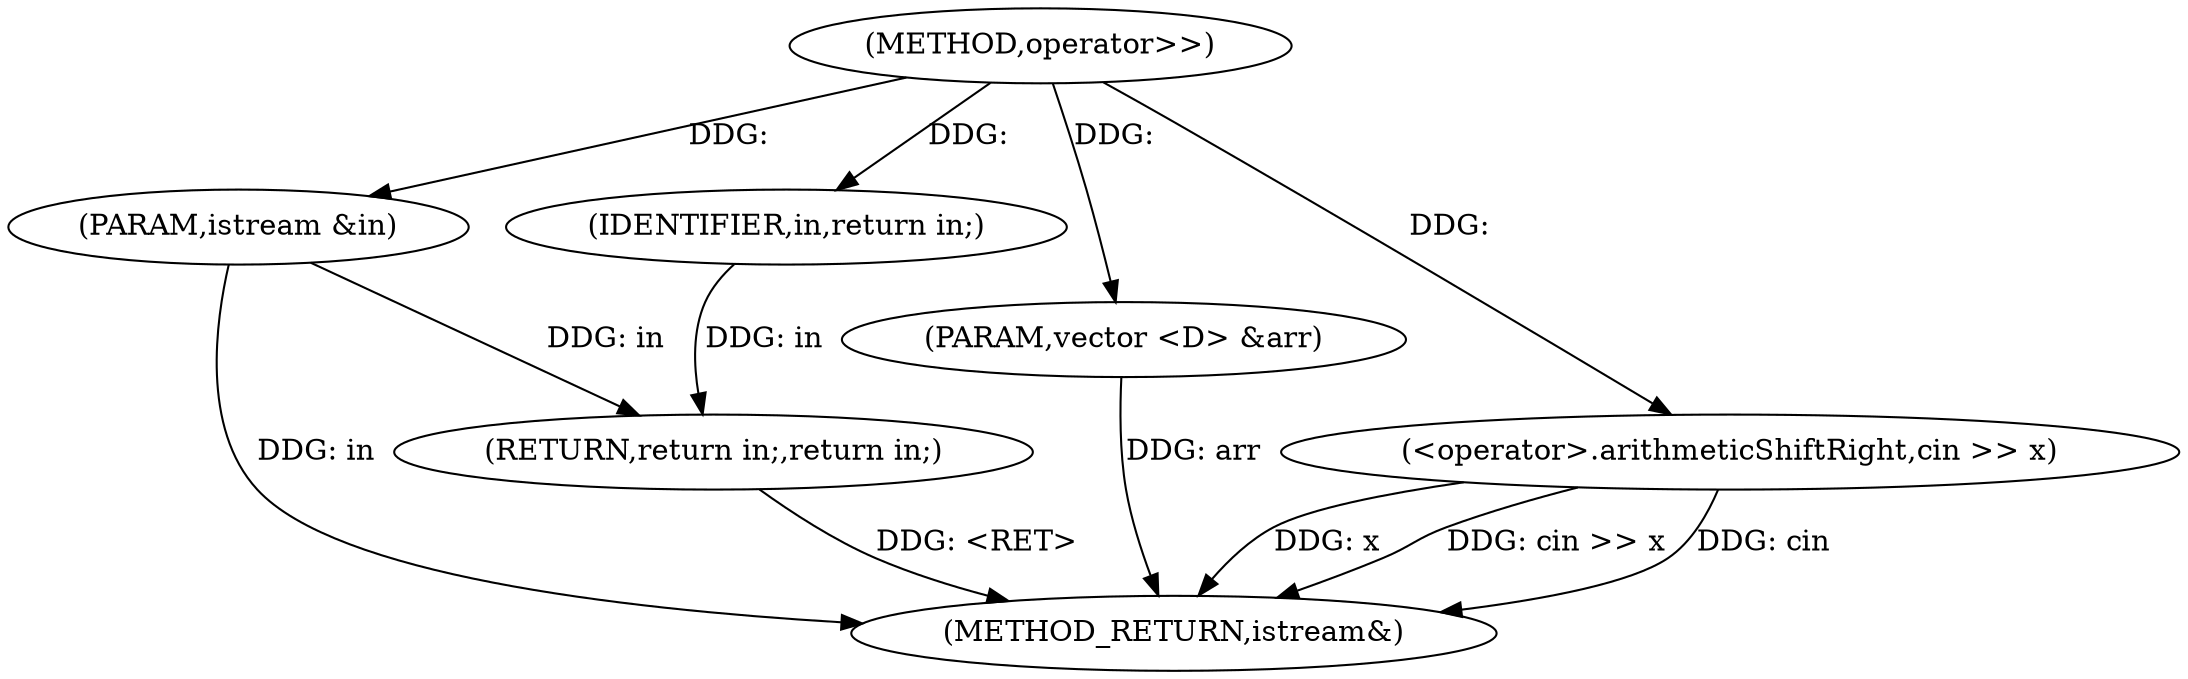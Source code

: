 digraph "operator>>" {  
"1000133" [label = "(METHOD,operator>>)" ]
"1000142" [label = "(METHOD_RETURN,istream&)" ]
"1000134" [label = "(PARAM,istream &in)" ]
"1000135" [label = "(PARAM,vector <D> &arr)" ]
"1000137" [label = "(<operator>.arithmeticShiftRight,cin >> x)" ]
"1000140" [label = "(RETURN,return in;,return in;)" ]
"1000141" [label = "(IDENTIFIER,in,return in;)" ]
  "1000134" -> "1000142"  [ label = "DDG: in"] 
  "1000135" -> "1000142"  [ label = "DDG: arr"] 
  "1000137" -> "1000142"  [ label = "DDG: x"] 
  "1000137" -> "1000142"  [ label = "DDG: cin >> x"] 
  "1000140" -> "1000142"  [ label = "DDG: <RET>"] 
  "1000137" -> "1000142"  [ label = "DDG: cin"] 
  "1000133" -> "1000134"  [ label = "DDG: "] 
  "1000133" -> "1000135"  [ label = "DDG: "] 
  "1000141" -> "1000140"  [ label = "DDG: in"] 
  "1000134" -> "1000140"  [ label = "DDG: in"] 
  "1000133" -> "1000137"  [ label = "DDG: "] 
  "1000133" -> "1000141"  [ label = "DDG: "] 
}

